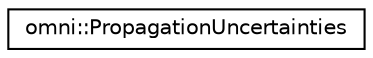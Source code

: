 digraph "Graphical Class Hierarchy"
{
  edge [fontname="Helvetica",fontsize="10",labelfontname="Helvetica",labelfontsize="10"];
  node [fontname="Helvetica",fontsize="10",shape=record];
  rankdir="LR";
  Node0 [label="omni::PropagationUncertainties",height=0.2,width=0.4,color="black", fillcolor="white", style="filled",URL="$structomni_1_1PropagationUncertainties.html"];
}
